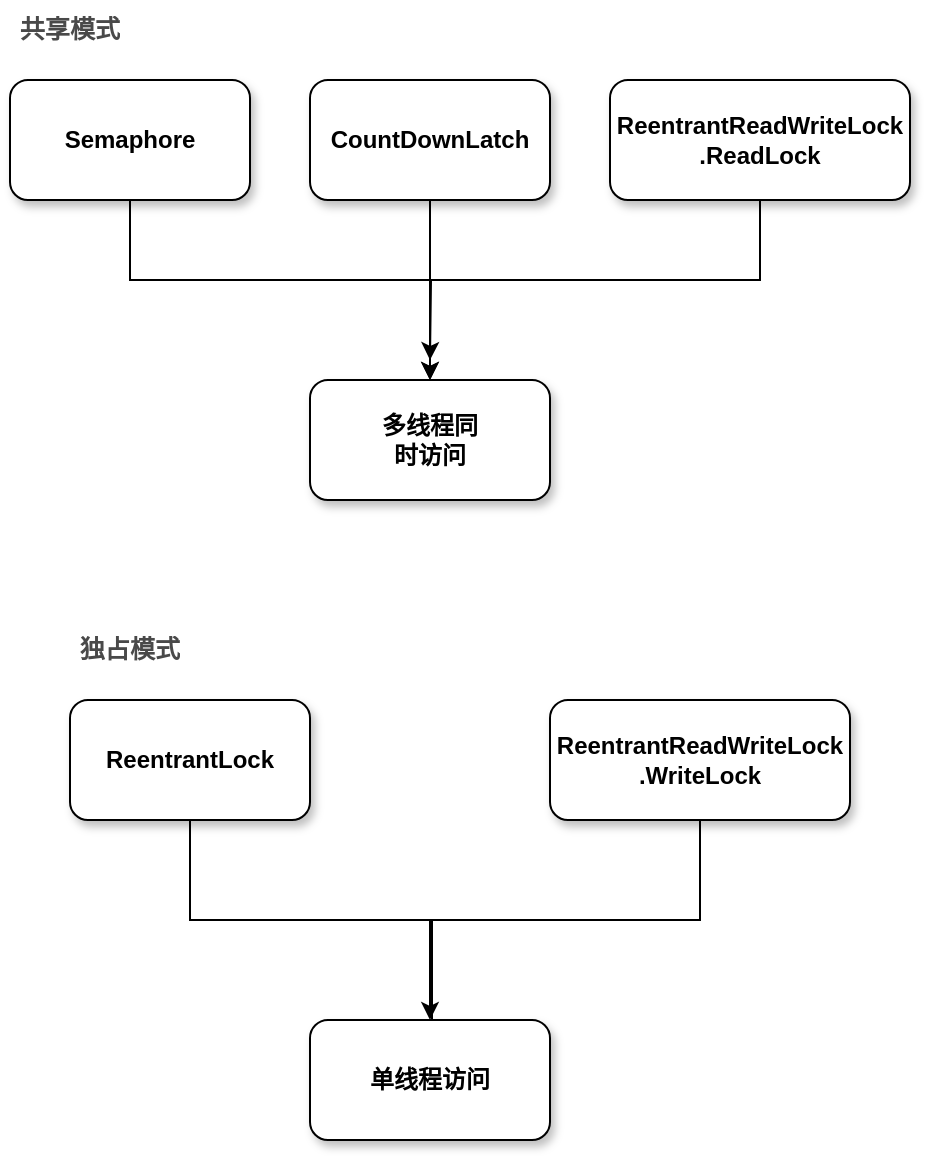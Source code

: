 <mxfile version="27.2.0">
  <diagram name="第 1 页" id="hnfEclHqnt2Ty1Wx41rC">
    <mxGraphModel dx="1332" dy="646" grid="1" gridSize="10" guides="1" tooltips="1" connect="1" arrows="1" fold="1" page="1" pageScale="1" pageWidth="827" pageHeight="1169" math="0" shadow="0">
      <root>
        <mxCell id="0" />
        <mxCell id="1" parent="0" />
        <mxCell id="s_h7NE4O6pJIe9wnOGZl-31" style="edgeStyle=orthogonalEdgeStyle;rounded=0;orthogonalLoop=1;jettySize=auto;html=1;exitX=0.5;exitY=1;exitDx=0;exitDy=0;" parent="1" source="s_h7NE4O6pJIe9wnOGZl-1" edge="1">
          <mxGeometry relative="1" as="geometry">
            <mxPoint x="400" y="340" as="targetPoint" />
          </mxGeometry>
        </mxCell>
        <mxCell id="s_h7NE4O6pJIe9wnOGZl-1" value="" style="rounded=1;whiteSpace=wrap;html=1;shadow=1;" parent="1" vertex="1">
          <mxGeometry x="190" y="200" width="120" height="60" as="geometry" />
        </mxCell>
        <mxCell id="s_h7NE4O6pJIe9wnOGZl-2" value="" style="rounded=1;whiteSpace=wrap;html=1;shadow=1;" parent="1" vertex="1">
          <mxGeometry x="340" y="200" width="120" height="60" as="geometry" />
        </mxCell>
        <mxCell id="s_h7NE4O6pJIe9wnOGZl-5" value="&lt;b&gt;Semaphore&lt;/b&gt;" style="text;strokeColor=none;align=center;fillColor=none;html=1;verticalAlign=middle;whiteSpace=wrap;rounded=0;" parent="1" vertex="1">
          <mxGeometry x="220" y="215" width="60" height="30" as="geometry" />
        </mxCell>
        <mxCell id="s_h7NE4O6pJIe9wnOGZl-10" style="edgeStyle=orthogonalEdgeStyle;rounded=0;orthogonalLoop=1;jettySize=auto;html=1;exitX=0.5;exitY=1;exitDx=0;exitDy=0;exitPerimeter=0;" parent="1" source="s_h7NE4O6pJIe9wnOGZl-2" target="s_h7NE4O6pJIe9wnOGZl-8" edge="1">
          <mxGeometry relative="1" as="geometry">
            <mxPoint x="400" y="270" as="sourcePoint" />
          </mxGeometry>
        </mxCell>
        <mxCell id="s_h7NE4O6pJIe9wnOGZl-6" value="&lt;b&gt;CountDownLatch&lt;/b&gt;" style="text;strokeColor=none;align=center;fillColor=none;html=1;verticalAlign=middle;whiteSpace=wrap;rounded=0;" parent="1" vertex="1">
          <mxGeometry x="345" y="215" width="110" height="30" as="geometry" />
        </mxCell>
        <mxCell id="s_h7NE4O6pJIe9wnOGZl-8" value="" style="rounded=1;whiteSpace=wrap;html=1;shadow=1;" parent="1" vertex="1">
          <mxGeometry x="340" y="350" width="120" height="60" as="geometry" />
        </mxCell>
        <mxCell id="s_h7NE4O6pJIe9wnOGZl-16" value="&lt;b&gt;多线程同时访问&lt;/b&gt;" style="text;strokeColor=none;align=center;fillColor=none;html=1;verticalAlign=middle;whiteSpace=wrap;rounded=0;" parent="1" vertex="1">
          <mxGeometry x="370" y="365" width="60" height="30" as="geometry" />
        </mxCell>
        <mxCell id="s_h7NE4O6pJIe9wnOGZl-24" style="edgeStyle=orthogonalEdgeStyle;rounded=0;orthogonalLoop=1;jettySize=auto;html=1;exitX=0.5;exitY=1;exitDx=0;exitDy=0;entryX=0.5;entryY=0;entryDx=0;entryDy=0;" parent="1" source="s_h7NE4O6pJIe9wnOGZl-17" target="s_h7NE4O6pJIe9wnOGZl-23" edge="1">
          <mxGeometry relative="1" as="geometry" />
        </mxCell>
        <mxCell id="s_h7NE4O6pJIe9wnOGZl-17" value="" style="rounded=1;whiteSpace=wrap;html=1;shadow=1;" parent="1" vertex="1">
          <mxGeometry x="220" y="510" width="120" height="60" as="geometry" />
        </mxCell>
        <mxCell id="s_h7NE4O6pJIe9wnOGZl-18" value="" style="group" parent="1" vertex="1" connectable="0">
          <mxGeometry x="490" y="200" width="150" height="60" as="geometry" />
        </mxCell>
        <mxCell id="s_h7NE4O6pJIe9wnOGZl-3" value="" style="rounded=1;whiteSpace=wrap;html=1;shadow=1;" parent="s_h7NE4O6pJIe9wnOGZl-18" vertex="1">
          <mxGeometry width="150" height="60" as="geometry" />
        </mxCell>
        <mxCell id="s_h7NE4O6pJIe9wnOGZl-7" value="&lt;b&gt;ReentrantReadWriteLock&lt;/b&gt;&lt;div&gt;&lt;b&gt;.ReadLock&lt;/b&gt;&lt;/div&gt;" style="text;strokeColor=none;align=center;fillColor=none;html=1;verticalAlign=middle;whiteSpace=wrap;rounded=0;" parent="s_h7NE4O6pJIe9wnOGZl-18" vertex="1">
          <mxGeometry x="5" y="10" width="140" height="40" as="geometry" />
        </mxCell>
        <mxCell id="s_h7NE4O6pJIe9wnOGZl-22" value="&lt;b&gt;ReentrantLock&lt;/b&gt;" style="text;strokeColor=none;align=center;fillColor=none;html=1;verticalAlign=middle;whiteSpace=wrap;rounded=0;" parent="1" vertex="1">
          <mxGeometry x="235" y="525" width="90" height="30" as="geometry" />
        </mxCell>
        <mxCell id="s_h7NE4O6pJIe9wnOGZl-27" style="edgeStyle=orthogonalEdgeStyle;rounded=0;orthogonalLoop=1;jettySize=auto;html=1;exitX=0.5;exitY=1;exitDx=0;exitDy=0;" parent="1" source="s_h7NE4O6pJIe9wnOGZl-20" edge="1">
          <mxGeometry relative="1" as="geometry">
            <mxPoint x="400" y="690" as="targetPoint" />
            <Array as="points">
              <mxPoint x="535" y="620" />
              <mxPoint x="401" y="620" />
            </Array>
          </mxGeometry>
        </mxCell>
        <mxCell id="s_h7NE4O6pJIe9wnOGZl-20" value="" style="rounded=1;whiteSpace=wrap;html=1;shadow=1;" parent="1" vertex="1">
          <mxGeometry x="460" y="510" width="150" height="60" as="geometry" />
        </mxCell>
        <mxCell id="s_h7NE4O6pJIe9wnOGZl-21" value="&lt;b&gt;ReentrantReadWriteLock&lt;/b&gt;&lt;div&gt;&lt;b&gt;.WriteLock&lt;/b&gt;&lt;/div&gt;" style="text;strokeColor=none;align=center;fillColor=none;html=1;verticalAlign=middle;whiteSpace=wrap;rounded=0;movable=1;resizable=1;rotatable=1;deletable=1;editable=1;locked=0;connectable=1;" parent="1" vertex="1">
          <mxGeometry x="465" y="520" width="140" height="40" as="geometry" />
        </mxCell>
        <mxCell id="s_h7NE4O6pJIe9wnOGZl-23" value="" style="rounded=1;whiteSpace=wrap;html=1;shadow=1;" parent="1" vertex="1">
          <mxGeometry x="340" y="670" width="120" height="60" as="geometry" />
        </mxCell>
        <mxCell id="s_h7NE4O6pJIe9wnOGZl-28" style="edgeStyle=orthogonalEdgeStyle;rounded=0;orthogonalLoop=1;jettySize=auto;html=1;entryX=0.5;entryY=0;entryDx=0;entryDy=0;" parent="1" source="s_h7NE4O6pJIe9wnOGZl-3" target="s_h7NE4O6pJIe9wnOGZl-8" edge="1">
          <mxGeometry relative="1" as="geometry">
            <Array as="points">
              <mxPoint x="565" y="300" />
              <mxPoint x="400" y="300" />
            </Array>
          </mxGeometry>
        </mxCell>
        <mxCell id="s_h7NE4O6pJIe9wnOGZl-32" value="&lt;b&gt;单线程访问&lt;/b&gt;" style="text;strokeColor=none;align=center;fillColor=none;html=1;verticalAlign=middle;whiteSpace=wrap;rounded=0;" parent="1" vertex="1">
          <mxGeometry x="365" y="685" width="70" height="30" as="geometry" />
        </mxCell>
        <mxCell id="DbhRFjuEEkGgE-xw2N0Q-1" value="&lt;pre style=&quot;font-family: var(--ds-font-family-code); overflow: auto; padding: calc(var(--ds-md-zoom)*8px)calc(var(--ds-md-zoom)*12px); text-wrap: wrap; word-break: break-all; color: rgb(73, 73, 73); font-size: 12.573px; text-align: start; margin-top: 0px !important; margin-bottom: 0px !important;&quot;&gt;&lt;b&gt;独占模式&lt;/b&gt;&lt;/pre&gt;" style="text;strokeColor=none;align=center;fillColor=none;html=1;verticalAlign=middle;whiteSpace=wrap;rounded=0;" vertex="1" parent="1">
          <mxGeometry x="220" y="470" width="60" height="30" as="geometry" />
        </mxCell>
        <mxCell id="DbhRFjuEEkGgE-xw2N0Q-2" value="&lt;pre style=&quot;font-family: var(--ds-font-family-code); overflow: auto; padding: calc(var(--ds-md-zoom)*8px)calc(var(--ds-md-zoom)*12px); text-wrap: wrap; word-break: break-all; color: rgb(73, 73, 73); font-size: 12.573px; text-align: start; margin-top: 0px !important; margin-bottom: 0px !important;&quot;&gt;&lt;b&gt;共享模式&lt;/b&gt;&lt;/pre&gt;" style="text;strokeColor=none;align=center;fillColor=none;html=1;verticalAlign=middle;whiteSpace=wrap;rounded=0;" vertex="1" parent="1">
          <mxGeometry x="190" y="160" width="60" height="30" as="geometry" />
        </mxCell>
      </root>
    </mxGraphModel>
  </diagram>
</mxfile>

